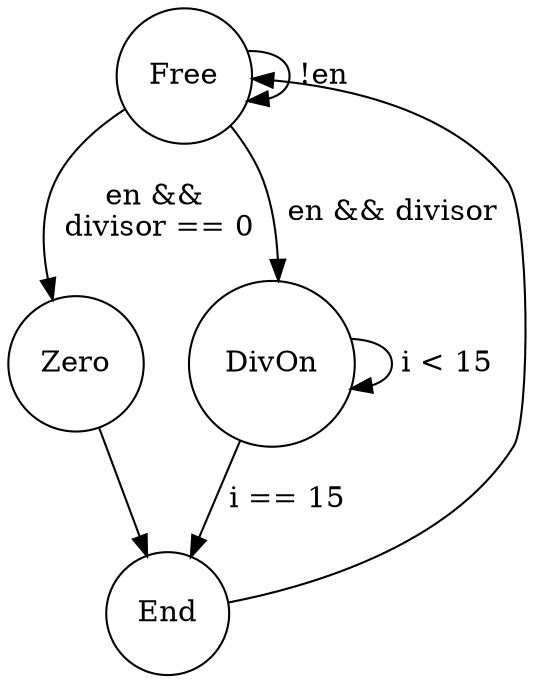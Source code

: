 digraph divider_fsm {
    node [shape = circle];
    Free -> Free [label = " !en"];
    Free -> Zero [label = "en &&\n divisor == 0"];
    Free -> DivOn [label = " en && divisor"];
    Zero -> End;
    DivOn -> DivOn [label = " i < 15"];
    DivOn -> End [label = " i == 15"];
    End -> Free [constraint = false];
}
